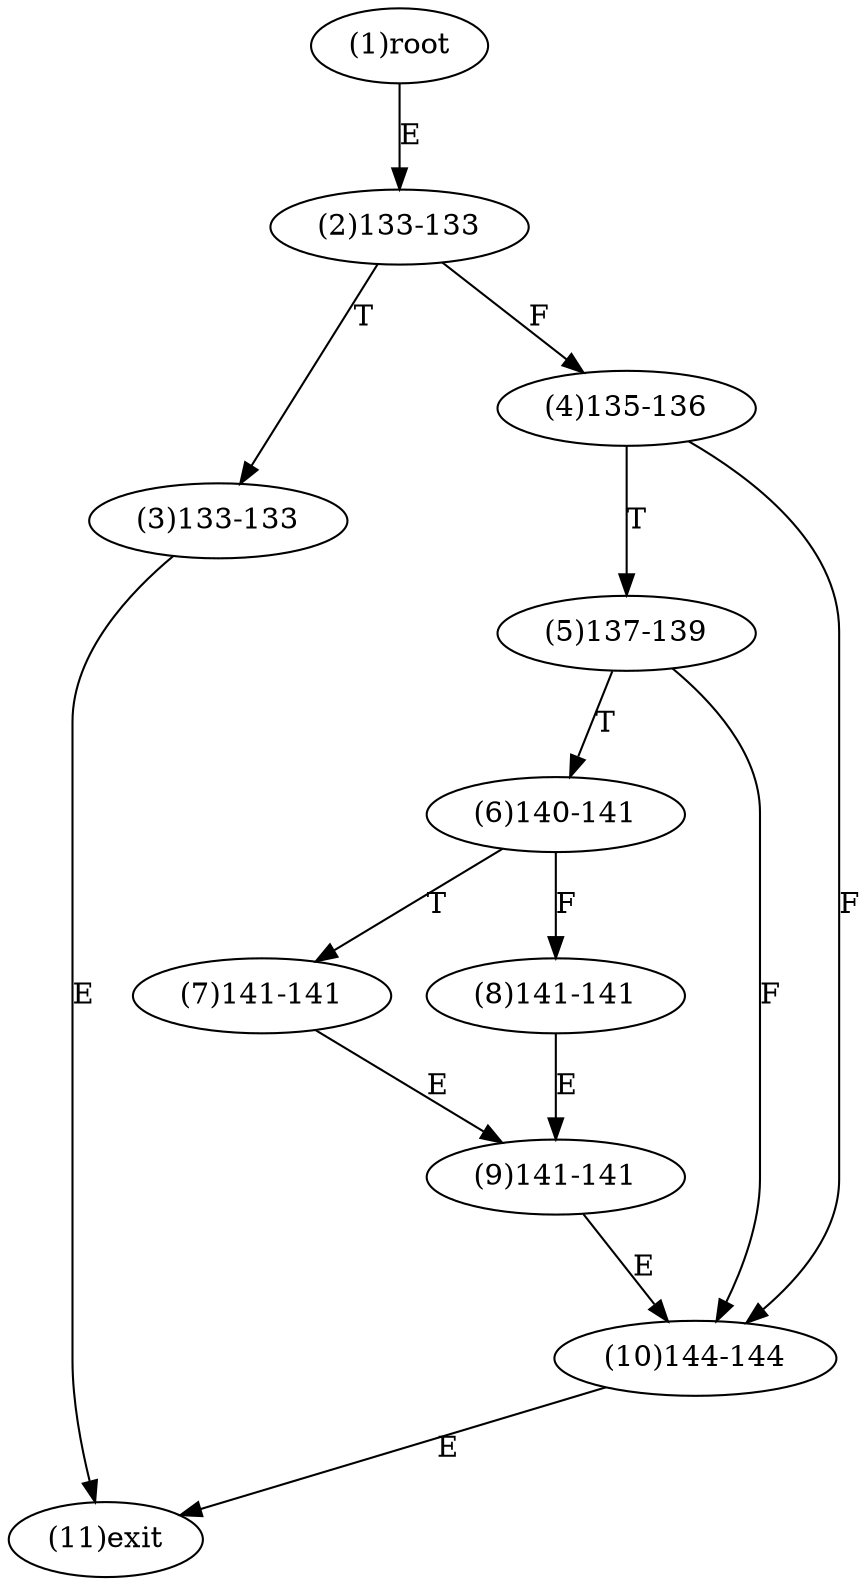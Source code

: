 digraph "" { 
1[ label="(1)root"];
2[ label="(2)133-133"];
3[ label="(3)133-133"];
4[ label="(4)135-136"];
5[ label="(5)137-139"];
6[ label="(6)140-141"];
7[ label="(7)141-141"];
8[ label="(8)141-141"];
9[ label="(9)141-141"];
10[ label="(10)144-144"];
11[ label="(11)exit"];
1->2[ label="E"];
2->4[ label="F"];
2->3[ label="T"];
3->11[ label="E"];
4->10[ label="F"];
4->5[ label="T"];
5->10[ label="F"];
5->6[ label="T"];
6->8[ label="F"];
6->7[ label="T"];
7->9[ label="E"];
8->9[ label="E"];
9->10[ label="E"];
10->11[ label="E"];
}